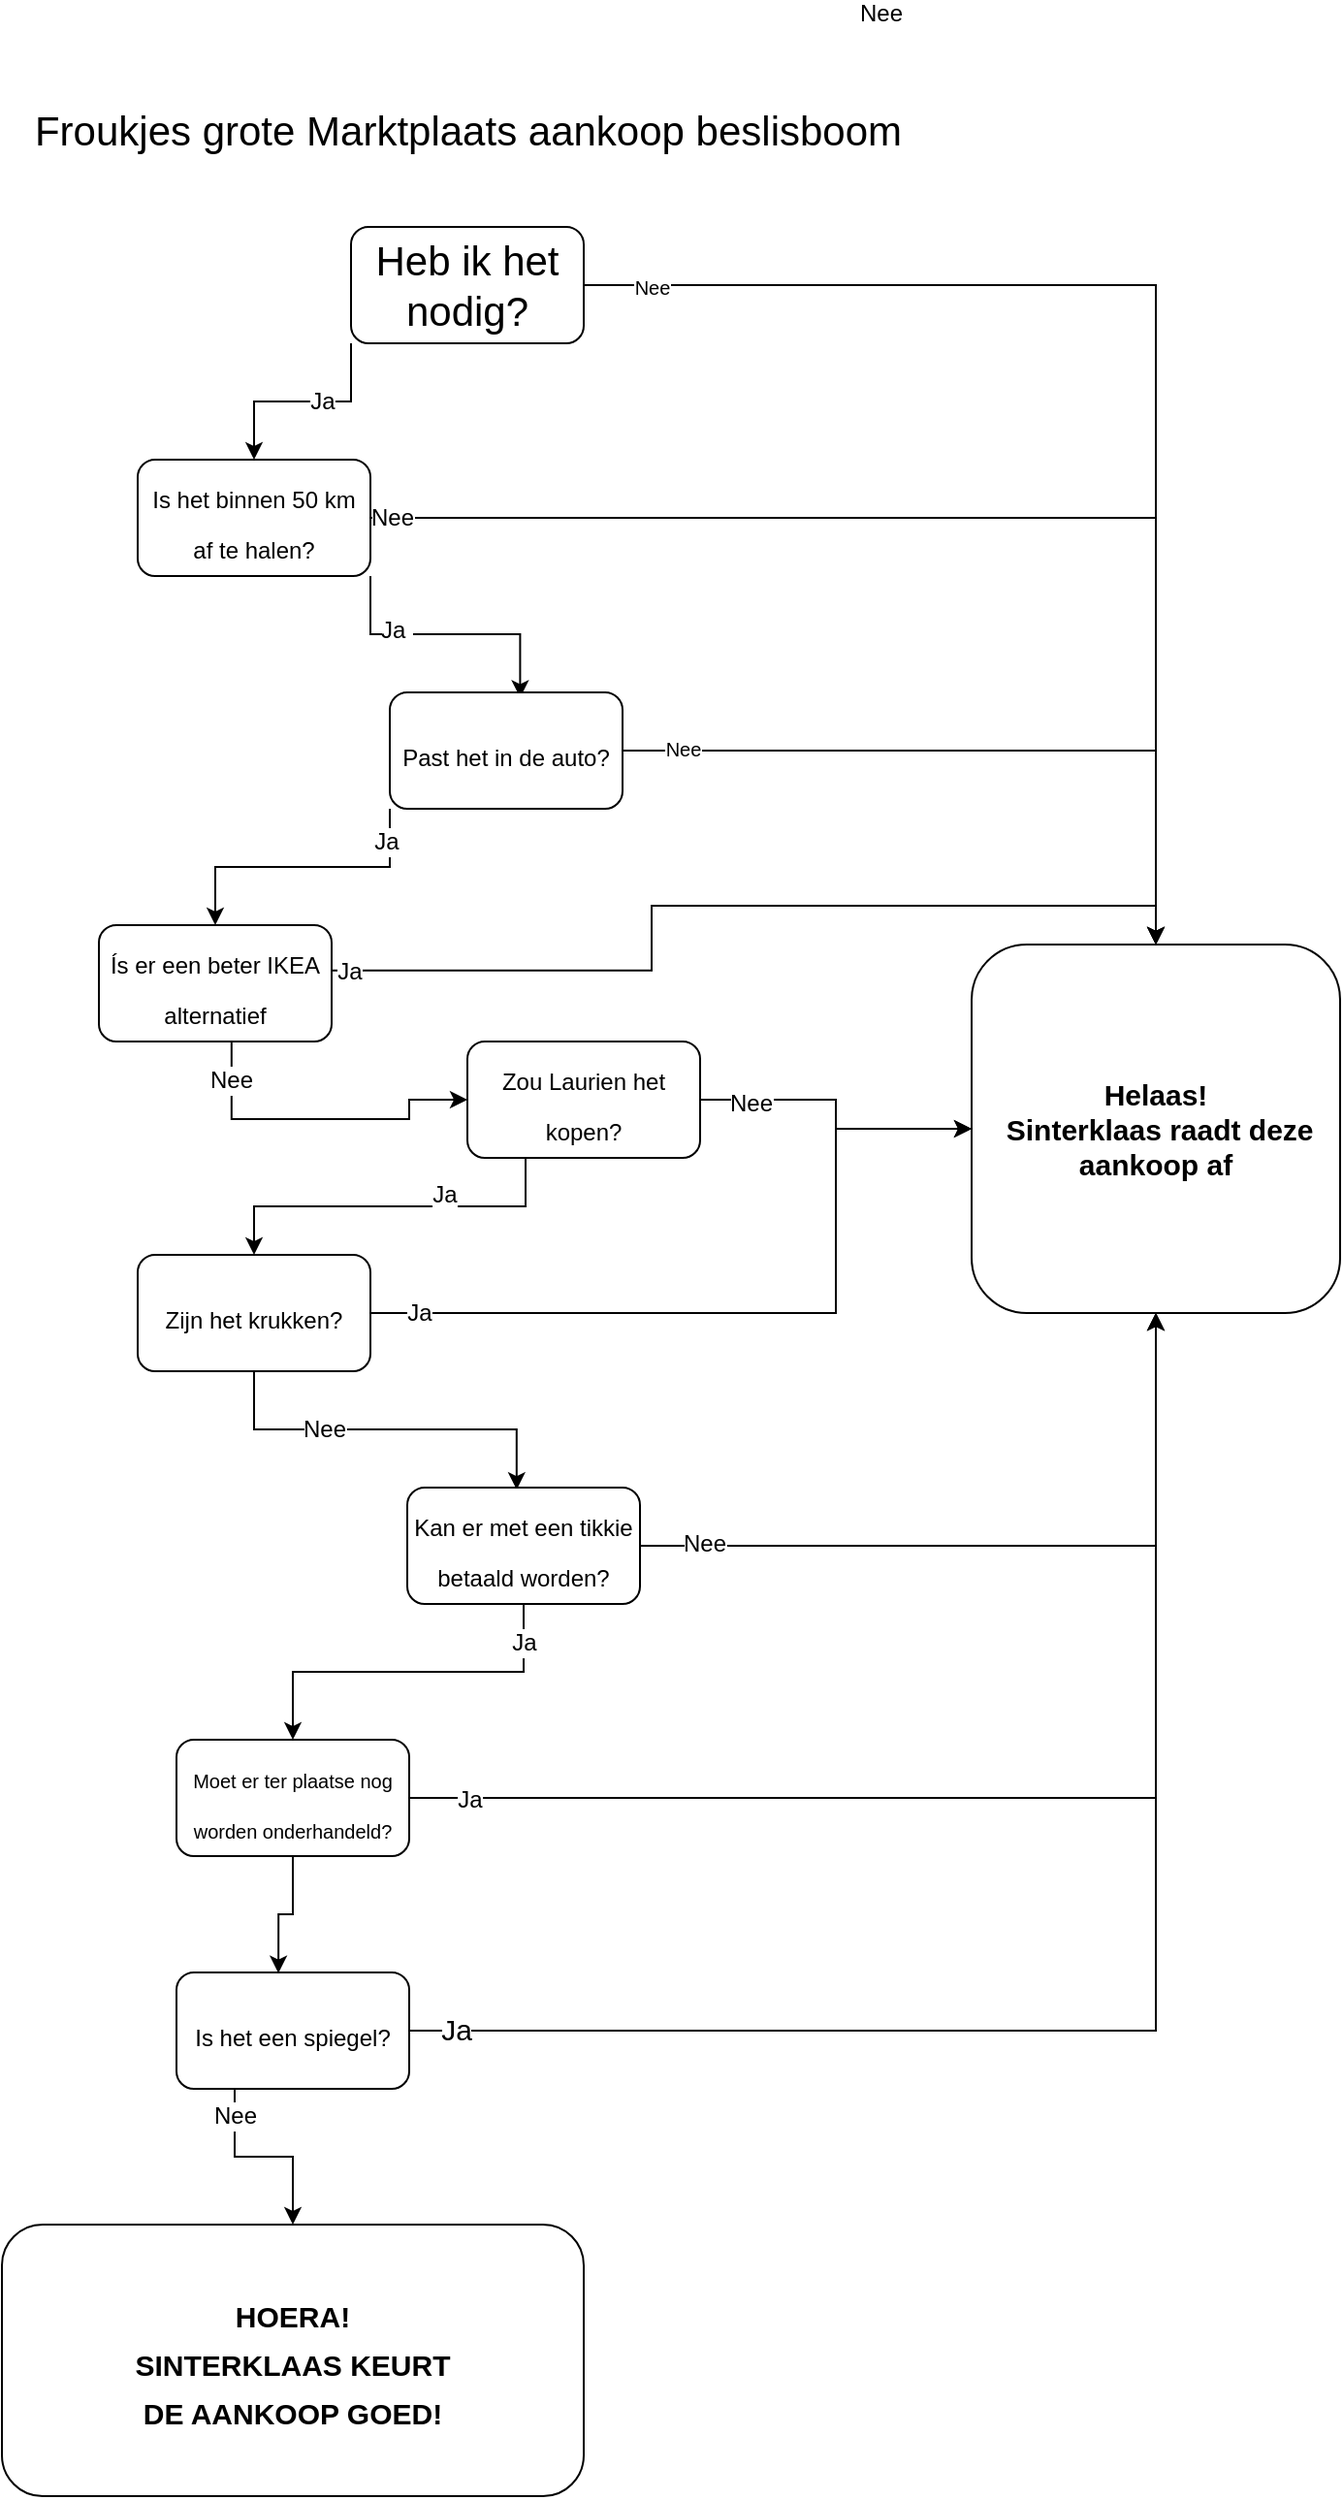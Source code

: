 <mxfile version="20.5.3" type="github">
  <diagram name="Page-1" id="10a91c8b-09ff-31b1-d368-03940ed4cc9e">
    <mxGraphModel dx="1663" dy="2256" grid="1" gridSize="10" guides="1" tooltips="1" connect="1" arrows="1" fold="1" page="1" pageScale="1" pageWidth="1100" pageHeight="850" background="none" math="0" shadow="0">
      <root>
        <mxCell id="0" />
        <mxCell id="1" parent="0" />
        <mxCell id="cbmwsGL8jix4jwU1fs1p-1" value="&lt;font style=&quot;font-size: 21px;&quot;&gt;Froukjes grote Marktplaats aankoop beslisboom&lt;/font&gt;" style="text;html=1;align=center;verticalAlign=middle;resizable=0;points=[];autosize=1;strokeColor=none;fillColor=none;" vertex="1" parent="1">
          <mxGeometry x="315" y="20" width="470" height="40" as="geometry" />
        </mxCell>
        <mxCell id="cbmwsGL8jix4jwU1fs1p-4" style="edgeStyle=orthogonalEdgeStyle;rounded=0;orthogonalLoop=1;jettySize=auto;html=1;exitX=0;exitY=1;exitDx=0;exitDy=0;entryX=0.5;entryY=0;entryDx=0;entryDy=0;fontSize=12;" edge="1" parent="1" source="cbmwsGL8jix4jwU1fs1p-2" target="cbmwsGL8jix4jwU1fs1p-3">
          <mxGeometry relative="1" as="geometry" />
        </mxCell>
        <mxCell id="cbmwsGL8jix4jwU1fs1p-5" value="Ja" style="edgeLabel;html=1;align=center;verticalAlign=middle;resizable=0;points=[];fontSize=12;" vertex="1" connectable="0" parent="cbmwsGL8jix4jwU1fs1p-4">
          <mxGeometry x="-0.179" relative="1" as="geometry">
            <mxPoint as="offset" />
          </mxGeometry>
        </mxCell>
        <mxCell id="cbmwsGL8jix4jwU1fs1p-7" style="edgeStyle=orthogonalEdgeStyle;rounded=0;orthogonalLoop=1;jettySize=auto;html=1;entryX=0.5;entryY=0;entryDx=0;entryDy=0;fontSize=12;" edge="1" parent="1" source="cbmwsGL8jix4jwU1fs1p-2" target="cbmwsGL8jix4jwU1fs1p-6">
          <mxGeometry relative="1" as="geometry" />
        </mxCell>
        <mxCell id="cbmwsGL8jix4jwU1fs1p-8" value="Nee" style="edgeLabel;html=1;align=center;verticalAlign=middle;resizable=0;points=[];fontSize=12;" vertex="1" connectable="0" parent="cbmwsGL8jix4jwU1fs1p-7">
          <mxGeometry x="-0.104" y="-2" relative="1" as="geometry">
            <mxPoint x="-132" y="-142" as="offset" />
          </mxGeometry>
        </mxCell>
        <mxCell id="cbmwsGL8jix4jwU1fs1p-43" value="Nee" style="edgeLabel;html=1;align=center;verticalAlign=middle;resizable=0;points=[];fontSize=10;" vertex="1" connectable="0" parent="cbmwsGL8jix4jwU1fs1p-7">
          <mxGeometry x="-0.889" y="-1" relative="1" as="geometry">
            <mxPoint as="offset" />
          </mxGeometry>
        </mxCell>
        <mxCell id="cbmwsGL8jix4jwU1fs1p-2" value="Heb ik het nodig?" style="rounded=1;whiteSpace=wrap;html=1;fontSize=21;" vertex="1" parent="1">
          <mxGeometry x="490" y="90" width="120" height="60" as="geometry" />
        </mxCell>
        <mxCell id="cbmwsGL8jix4jwU1fs1p-10" style="edgeStyle=orthogonalEdgeStyle;rounded=0;orthogonalLoop=1;jettySize=auto;html=1;exitX=1;exitY=1;exitDx=0;exitDy=0;entryX=0.56;entryY=0.045;entryDx=0;entryDy=0;entryPerimeter=0;fontSize=12;" edge="1" parent="1" source="cbmwsGL8jix4jwU1fs1p-3" target="cbmwsGL8jix4jwU1fs1p-9">
          <mxGeometry relative="1" as="geometry" />
        </mxCell>
        <mxCell id="cbmwsGL8jix4jwU1fs1p-11" value="Ja&amp;nbsp;" style="edgeLabel;html=1;align=center;verticalAlign=middle;resizable=0;points=[];fontSize=12;" vertex="1" connectable="0" parent="cbmwsGL8jix4jwU1fs1p-10">
          <mxGeometry x="-0.394" y="2" relative="1" as="geometry">
            <mxPoint as="offset" />
          </mxGeometry>
        </mxCell>
        <mxCell id="cbmwsGL8jix4jwU1fs1p-12" style="edgeStyle=orthogonalEdgeStyle;rounded=0;orthogonalLoop=1;jettySize=auto;html=1;exitX=1;exitY=0.5;exitDx=0;exitDy=0;fontSize=12;" edge="1" parent="1" source="cbmwsGL8jix4jwU1fs1p-3" target="cbmwsGL8jix4jwU1fs1p-6">
          <mxGeometry relative="1" as="geometry" />
        </mxCell>
        <mxCell id="cbmwsGL8jix4jwU1fs1p-13" value="Nee" style="edgeLabel;html=1;align=center;verticalAlign=middle;resizable=0;points=[];fontSize=12;" vertex="1" connectable="0" parent="cbmwsGL8jix4jwU1fs1p-12">
          <mxGeometry x="-0.322" y="-3" relative="1" as="geometry">
            <mxPoint x="-201" y="-3" as="offset" />
          </mxGeometry>
        </mxCell>
        <mxCell id="cbmwsGL8jix4jwU1fs1p-3" value="&lt;font style=&quot;font-size: 12px;&quot;&gt;Is het binnen 50 km af te halen?&lt;/font&gt;" style="rounded=1;whiteSpace=wrap;html=1;fontSize=21;" vertex="1" parent="1">
          <mxGeometry x="380" y="210" width="120" height="60" as="geometry" />
        </mxCell>
        <mxCell id="cbmwsGL8jix4jwU1fs1p-6" value="&lt;b style=&quot;font-size: 15px;&quot;&gt;Helaas!&lt;br&gt;&amp;nbsp;Sinterklaas raadt deze aankoop af&lt;/b&gt;" style="rounded=1;whiteSpace=wrap;html=1;fontSize=12;" vertex="1" parent="1">
          <mxGeometry x="810" y="460" width="190" height="190" as="geometry" />
        </mxCell>
        <mxCell id="cbmwsGL8jix4jwU1fs1p-15" style="edgeStyle=orthogonalEdgeStyle;rounded=0;orthogonalLoop=1;jettySize=auto;html=1;exitX=0;exitY=1;exitDx=0;exitDy=0;entryX=0.5;entryY=0;entryDx=0;entryDy=0;fontSize=12;" edge="1" parent="1" source="cbmwsGL8jix4jwU1fs1p-9" target="cbmwsGL8jix4jwU1fs1p-14">
          <mxGeometry relative="1" as="geometry" />
        </mxCell>
        <mxCell id="cbmwsGL8jix4jwU1fs1p-17" value="Ja" style="edgeLabel;html=1;align=center;verticalAlign=middle;resizable=0;points=[];fontSize=12;" vertex="1" connectable="0" parent="cbmwsGL8jix4jwU1fs1p-15">
          <mxGeometry x="-0.291" y="1" relative="1" as="geometry">
            <mxPoint x="21" y="-14" as="offset" />
          </mxGeometry>
        </mxCell>
        <mxCell id="cbmwsGL8jix4jwU1fs1p-45" style="edgeStyle=orthogonalEdgeStyle;rounded=0;orthogonalLoop=1;jettySize=auto;html=1;exitX=1;exitY=0.5;exitDx=0;exitDy=0;entryX=0.5;entryY=0;entryDx=0;entryDy=0;fontSize=10;" edge="1" parent="1" source="cbmwsGL8jix4jwU1fs1p-9" target="cbmwsGL8jix4jwU1fs1p-6">
          <mxGeometry relative="1" as="geometry" />
        </mxCell>
        <mxCell id="cbmwsGL8jix4jwU1fs1p-46" value="Nee" style="edgeLabel;html=1;align=center;verticalAlign=middle;resizable=0;points=[];fontSize=10;" vertex="1" connectable="0" parent="cbmwsGL8jix4jwU1fs1p-45">
          <mxGeometry x="-0.838" y="1" relative="1" as="geometry">
            <mxPoint as="offset" />
          </mxGeometry>
        </mxCell>
        <mxCell id="cbmwsGL8jix4jwU1fs1p-9" value="&lt;font style=&quot;font-size: 12px;&quot;&gt;Past het in de auto?&lt;/font&gt;" style="rounded=1;whiteSpace=wrap;html=1;fontSize=21;" vertex="1" parent="1">
          <mxGeometry x="510" y="330" width="120" height="60" as="geometry" />
        </mxCell>
        <mxCell id="cbmwsGL8jix4jwU1fs1p-20" style="edgeStyle=orthogonalEdgeStyle;rounded=0;orthogonalLoop=1;jettySize=auto;html=1;exitX=0.57;exitY=0.97;exitDx=0;exitDy=0;entryX=0;entryY=0.5;entryDx=0;entryDy=0;fontSize=12;exitPerimeter=0;" edge="1" parent="1" source="cbmwsGL8jix4jwU1fs1p-14" target="cbmwsGL8jix4jwU1fs1p-19">
          <mxGeometry relative="1" as="geometry">
            <Array as="points">
              <mxPoint x="428" y="550" />
              <mxPoint x="520" y="550" />
              <mxPoint x="520" y="540" />
            </Array>
          </mxGeometry>
        </mxCell>
        <mxCell id="cbmwsGL8jix4jwU1fs1p-21" value="Nee" style="edgeLabel;html=1;align=center;verticalAlign=middle;resizable=0;points=[];fontSize=12;" vertex="1" connectable="0" parent="cbmwsGL8jix4jwU1fs1p-20">
          <mxGeometry x="-0.133" y="-3" relative="1" as="geometry">
            <mxPoint x="-34" y="-23" as="offset" />
          </mxGeometry>
        </mxCell>
        <mxCell id="cbmwsGL8jix4jwU1fs1p-22" style="edgeStyle=orthogonalEdgeStyle;rounded=0;orthogonalLoop=1;jettySize=auto;html=1;exitX=0.981;exitY=0.39;exitDx=0;exitDy=0;fontSize=12;exitPerimeter=0;entryX=0.5;entryY=0;entryDx=0;entryDy=0;" edge="1" parent="1" source="cbmwsGL8jix4jwU1fs1p-14" target="cbmwsGL8jix4jwU1fs1p-6">
          <mxGeometry relative="1" as="geometry" />
        </mxCell>
        <mxCell id="cbmwsGL8jix4jwU1fs1p-24" value="Ja" style="edgeLabel;html=1;align=center;verticalAlign=middle;resizable=0;points=[];fontSize=12;" vertex="1" connectable="0" parent="cbmwsGL8jix4jwU1fs1p-22">
          <mxGeometry x="-0.498" y="-4" relative="1" as="geometry">
            <mxPoint x="-109" y="-4" as="offset" />
          </mxGeometry>
        </mxCell>
        <mxCell id="cbmwsGL8jix4jwU1fs1p-14" value="&lt;font style=&quot;font-size: 12px;&quot;&gt;Ís er een beter IKEA alternatief&lt;/font&gt;" style="rounded=1;whiteSpace=wrap;html=1;fontSize=21;" vertex="1" parent="1">
          <mxGeometry x="360" y="450" width="120" height="60" as="geometry" />
        </mxCell>
        <mxCell id="cbmwsGL8jix4jwU1fs1p-26" style="edgeStyle=orthogonalEdgeStyle;rounded=0;orthogonalLoop=1;jettySize=auto;html=1;exitX=0.25;exitY=1;exitDx=0;exitDy=0;entryX=0.5;entryY=0;entryDx=0;entryDy=0;fontSize=12;" edge="1" parent="1" source="cbmwsGL8jix4jwU1fs1p-19" target="cbmwsGL8jix4jwU1fs1p-23">
          <mxGeometry relative="1" as="geometry" />
        </mxCell>
        <mxCell id="cbmwsGL8jix4jwU1fs1p-27" value="Ja&lt;br&gt;&lt;br&gt;" style="edgeLabel;html=1;align=center;verticalAlign=middle;resizable=0;points=[];fontSize=12;" vertex="1" connectable="0" parent="cbmwsGL8jix4jwU1fs1p-26">
          <mxGeometry x="-0.295" y="1" relative="1" as="geometry">
            <mxPoint as="offset" />
          </mxGeometry>
        </mxCell>
        <mxCell id="cbmwsGL8jix4jwU1fs1p-56" style="edgeStyle=orthogonalEdgeStyle;rounded=0;orthogonalLoop=1;jettySize=auto;html=1;exitX=1;exitY=0.5;exitDx=0;exitDy=0;entryX=0;entryY=0.5;entryDx=0;entryDy=0;fontSize=15;" edge="1" parent="1" source="cbmwsGL8jix4jwU1fs1p-19" target="cbmwsGL8jix4jwU1fs1p-6">
          <mxGeometry relative="1" as="geometry" />
        </mxCell>
        <mxCell id="cbmwsGL8jix4jwU1fs1p-57" value="&lt;font style=&quot;font-size: 12px;&quot;&gt;Nee&lt;/font&gt;" style="edgeLabel;html=1;align=center;verticalAlign=middle;resizable=0;points=[];fontSize=15;" vertex="1" connectable="0" parent="cbmwsGL8jix4jwU1fs1p-56">
          <mxGeometry x="-0.711" y="-1" relative="1" as="geometry">
            <mxPoint x="3" y="-1" as="offset" />
          </mxGeometry>
        </mxCell>
        <mxCell id="cbmwsGL8jix4jwU1fs1p-19" value="&lt;font style=&quot;font-size: 12px;&quot;&gt;Zou Laurien het kopen?&lt;/font&gt;" style="rounded=1;whiteSpace=wrap;html=1;fontSize=21;" vertex="1" parent="1">
          <mxGeometry x="550" y="510" width="120" height="60" as="geometry" />
        </mxCell>
        <mxCell id="cbmwsGL8jix4jwU1fs1p-29" style="edgeStyle=orthogonalEdgeStyle;rounded=0;orthogonalLoop=1;jettySize=auto;html=1;exitX=1;exitY=0.5;exitDx=0;exitDy=0;fontSize=12;" edge="1" parent="1" source="cbmwsGL8jix4jwU1fs1p-23" target="cbmwsGL8jix4jwU1fs1p-6">
          <mxGeometry relative="1" as="geometry">
            <Array as="points">
              <mxPoint x="740" y="650" />
              <mxPoint x="740" y="555" />
            </Array>
          </mxGeometry>
        </mxCell>
        <mxCell id="cbmwsGL8jix4jwU1fs1p-30" value="Ja" style="edgeLabel;html=1;align=center;verticalAlign=middle;resizable=0;points=[];fontSize=12;" vertex="1" connectable="0" parent="cbmwsGL8jix4jwU1fs1p-29">
          <mxGeometry x="-0.876" y="-6" relative="1" as="geometry">
            <mxPoint y="-6" as="offset" />
          </mxGeometry>
        </mxCell>
        <mxCell id="cbmwsGL8jix4jwU1fs1p-32" style="edgeStyle=orthogonalEdgeStyle;rounded=0;orthogonalLoop=1;jettySize=auto;html=1;exitX=0.5;exitY=1;exitDx=0;exitDy=0;entryX=0.47;entryY=0.018;entryDx=0;entryDy=0;entryPerimeter=0;fontSize=12;" edge="1" parent="1" source="cbmwsGL8jix4jwU1fs1p-23" target="cbmwsGL8jix4jwU1fs1p-31">
          <mxGeometry relative="1" as="geometry" />
        </mxCell>
        <mxCell id="cbmwsGL8jix4jwU1fs1p-33" value="Nee" style="edgeLabel;html=1;align=center;verticalAlign=middle;resizable=0;points=[];fontSize=12;" vertex="1" connectable="0" parent="cbmwsGL8jix4jwU1fs1p-32">
          <mxGeometry x="-0.331" relative="1" as="geometry">
            <mxPoint as="offset" />
          </mxGeometry>
        </mxCell>
        <mxCell id="cbmwsGL8jix4jwU1fs1p-23" value="&lt;font style=&quot;font-size: 12px;&quot;&gt;Zijn het krukken?&lt;/font&gt;" style="rounded=1;whiteSpace=wrap;html=1;fontSize=21;" vertex="1" parent="1">
          <mxGeometry x="380" y="620" width="120" height="60" as="geometry" />
        </mxCell>
        <mxCell id="cbmwsGL8jix4jwU1fs1p-38" style="edgeStyle=orthogonalEdgeStyle;rounded=0;orthogonalLoop=1;jettySize=auto;html=1;entryX=0.5;entryY=1;entryDx=0;entryDy=0;fontSize=12;" edge="1" parent="1" source="cbmwsGL8jix4jwU1fs1p-31" target="cbmwsGL8jix4jwU1fs1p-6">
          <mxGeometry relative="1" as="geometry" />
        </mxCell>
        <mxCell id="cbmwsGL8jix4jwU1fs1p-39" value="Nee" style="edgeLabel;html=1;align=center;verticalAlign=middle;resizable=0;points=[];fontSize=12;" vertex="1" connectable="0" parent="cbmwsGL8jix4jwU1fs1p-38">
          <mxGeometry x="-0.921" y="-1" relative="1" as="geometry">
            <mxPoint x="18" y="-2" as="offset" />
          </mxGeometry>
        </mxCell>
        <mxCell id="cbmwsGL8jix4jwU1fs1p-41" style="edgeStyle=orthogonalEdgeStyle;rounded=0;orthogonalLoop=1;jettySize=auto;html=1;fontSize=12;" edge="1" parent="1" source="cbmwsGL8jix4jwU1fs1p-31" target="cbmwsGL8jix4jwU1fs1p-40">
          <mxGeometry relative="1" as="geometry" />
        </mxCell>
        <mxCell id="cbmwsGL8jix4jwU1fs1p-52" value="Ja" style="edgeLabel;html=1;align=center;verticalAlign=middle;resizable=0;points=[];fontSize=12;" vertex="1" connectable="0" parent="cbmwsGL8jix4jwU1fs1p-41">
          <mxGeometry x="-0.216" y="-1" relative="1" as="geometry">
            <mxPoint x="39" y="-14" as="offset" />
          </mxGeometry>
        </mxCell>
        <mxCell id="cbmwsGL8jix4jwU1fs1p-31" value="&lt;font style=&quot;font-size: 12px;&quot;&gt;Kan er met een tikkie betaald worden?&lt;/font&gt;" style="rounded=1;whiteSpace=wrap;html=1;fontSize=21;" vertex="1" parent="1">
          <mxGeometry x="519" y="740" width="120" height="60" as="geometry" />
        </mxCell>
        <mxCell id="cbmwsGL8jix4jwU1fs1p-42" style="edgeStyle=orthogonalEdgeStyle;rounded=0;orthogonalLoop=1;jettySize=auto;html=1;entryX=0.5;entryY=1;entryDx=0;entryDy=0;fontSize=10;exitX=1;exitY=0.5;exitDx=0;exitDy=0;" edge="1" parent="1" source="cbmwsGL8jix4jwU1fs1p-40" target="cbmwsGL8jix4jwU1fs1p-6">
          <mxGeometry relative="1" as="geometry">
            <mxPoint x="630" y="940" as="sourcePoint" />
            <mxPoint x="950" y="590" as="targetPoint" />
          </mxGeometry>
        </mxCell>
        <mxCell id="cbmwsGL8jix4jwU1fs1p-47" value="&lt;font style=&quot;font-size: 12px;&quot;&gt;Ja&lt;/font&gt;" style="edgeLabel;html=1;align=center;verticalAlign=middle;resizable=0;points=[];fontSize=13;" vertex="1" connectable="0" parent="cbmwsGL8jix4jwU1fs1p-42">
          <mxGeometry x="-0.903" y="2" relative="1" as="geometry">
            <mxPoint y="2" as="offset" />
          </mxGeometry>
        </mxCell>
        <mxCell id="cbmwsGL8jix4jwU1fs1p-49" style="edgeStyle=orthogonalEdgeStyle;rounded=0;orthogonalLoop=1;jettySize=auto;html=1;entryX=0.438;entryY=0.006;entryDx=0;entryDy=0;entryPerimeter=0;fontSize=15;" edge="1" parent="1" source="cbmwsGL8jix4jwU1fs1p-40" target="cbmwsGL8jix4jwU1fs1p-48">
          <mxGeometry relative="1" as="geometry" />
        </mxCell>
        <mxCell id="cbmwsGL8jix4jwU1fs1p-40" value="&lt;font style=&quot;font-size: 10px;&quot;&gt;Moet er ter plaatse nog worden onderhandeld?&lt;/font&gt;" style="rounded=1;whiteSpace=wrap;html=1;fontSize=21;" vertex="1" parent="1">
          <mxGeometry x="400" y="870" width="120" height="60" as="geometry" />
        </mxCell>
        <mxCell id="cbmwsGL8jix4jwU1fs1p-50" style="edgeStyle=orthogonalEdgeStyle;rounded=0;orthogonalLoop=1;jettySize=auto;html=1;fontSize=15;" edge="1" parent="1" source="cbmwsGL8jix4jwU1fs1p-48" target="cbmwsGL8jix4jwU1fs1p-6">
          <mxGeometry relative="1" as="geometry" />
        </mxCell>
        <mxCell id="cbmwsGL8jix4jwU1fs1p-51" value="Ja" style="edgeLabel;html=1;align=center;verticalAlign=middle;resizable=0;points=[];fontSize=15;" vertex="1" connectable="0" parent="cbmwsGL8jix4jwU1fs1p-50">
          <mxGeometry x="-0.937" y="1" relative="1" as="geometry">
            <mxPoint as="offset" />
          </mxGeometry>
        </mxCell>
        <mxCell id="cbmwsGL8jix4jwU1fs1p-54" style="edgeStyle=orthogonalEdgeStyle;rounded=0;orthogonalLoop=1;jettySize=auto;html=1;exitX=0.25;exitY=1;exitDx=0;exitDy=0;entryX=0.5;entryY=0;entryDx=0;entryDy=0;fontSize=12;" edge="1" parent="1" source="cbmwsGL8jix4jwU1fs1p-48" target="cbmwsGL8jix4jwU1fs1p-53">
          <mxGeometry relative="1" as="geometry" />
        </mxCell>
        <mxCell id="cbmwsGL8jix4jwU1fs1p-55" value="Nee" style="edgeLabel;html=1;align=center;verticalAlign=middle;resizable=0;points=[];fontSize=12;" vertex="1" connectable="0" parent="cbmwsGL8jix4jwU1fs1p-54">
          <mxGeometry x="-0.731" relative="1" as="geometry">
            <mxPoint as="offset" />
          </mxGeometry>
        </mxCell>
        <mxCell id="cbmwsGL8jix4jwU1fs1p-48" value="&lt;font style=&quot;font-size: 12px;&quot;&gt;Is het een spiegel?&lt;/font&gt;" style="rounded=1;whiteSpace=wrap;html=1;fontSize=21;" vertex="1" parent="1">
          <mxGeometry x="400" y="990" width="120" height="60" as="geometry" />
        </mxCell>
        <mxCell id="cbmwsGL8jix4jwU1fs1p-53" value="&lt;span style=&quot;font-size: 15px;&quot;&gt;&lt;b&gt;HOERA! &lt;br&gt;SINTERKLAAS KEURT &lt;br&gt;DE AANKOOP GOED!&lt;/b&gt;&lt;br&gt;&lt;/span&gt;" style="rounded=1;whiteSpace=wrap;html=1;fontSize=21;" vertex="1" parent="1">
          <mxGeometry x="310" y="1120" width="300" height="140" as="geometry" />
        </mxCell>
      </root>
    </mxGraphModel>
  </diagram>
</mxfile>
